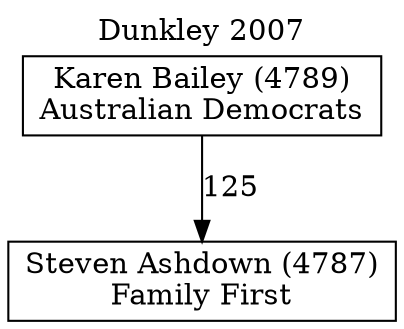 // House preference flow
digraph "Steven Ashdown (4787)_Dunkley_2007" {
	graph [label="Dunkley 2007" labelloc=t mclimit=10]
	node [shape=box]
	"Steven Ashdown (4787)" [label="Steven Ashdown (4787)
Family First"]
	"Karen Bailey (4789)" [label="Karen Bailey (4789)
Australian Democrats"]
	"Karen Bailey (4789)" -> "Steven Ashdown (4787)" [label=125]
}
